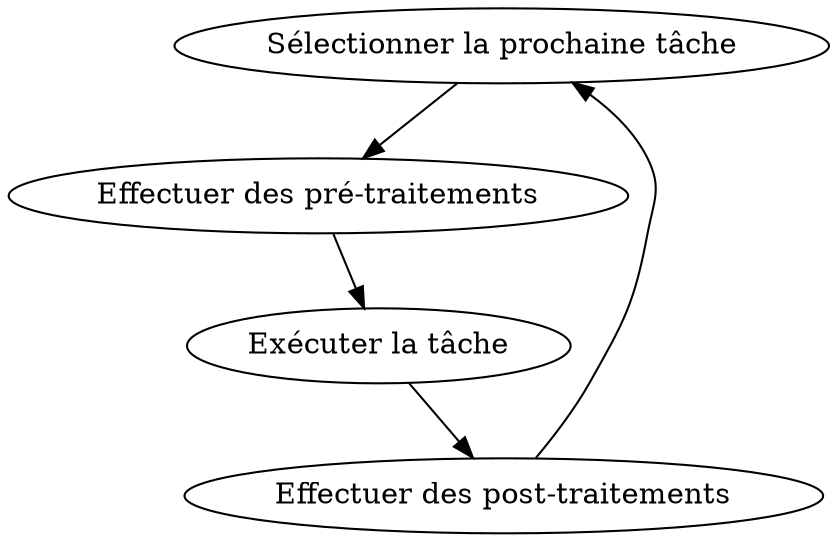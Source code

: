 digraph G {
  s[label="Sélectionner la prochaine tâche"];
  pre[label="Effectuer des pré-traitements"];
  x[label="Exécuter la tâche"];
  post[label="Effectuer des post-traitements"];
  s -> pre;
  pre -> x;
  x -> post;
  post -> s;
}